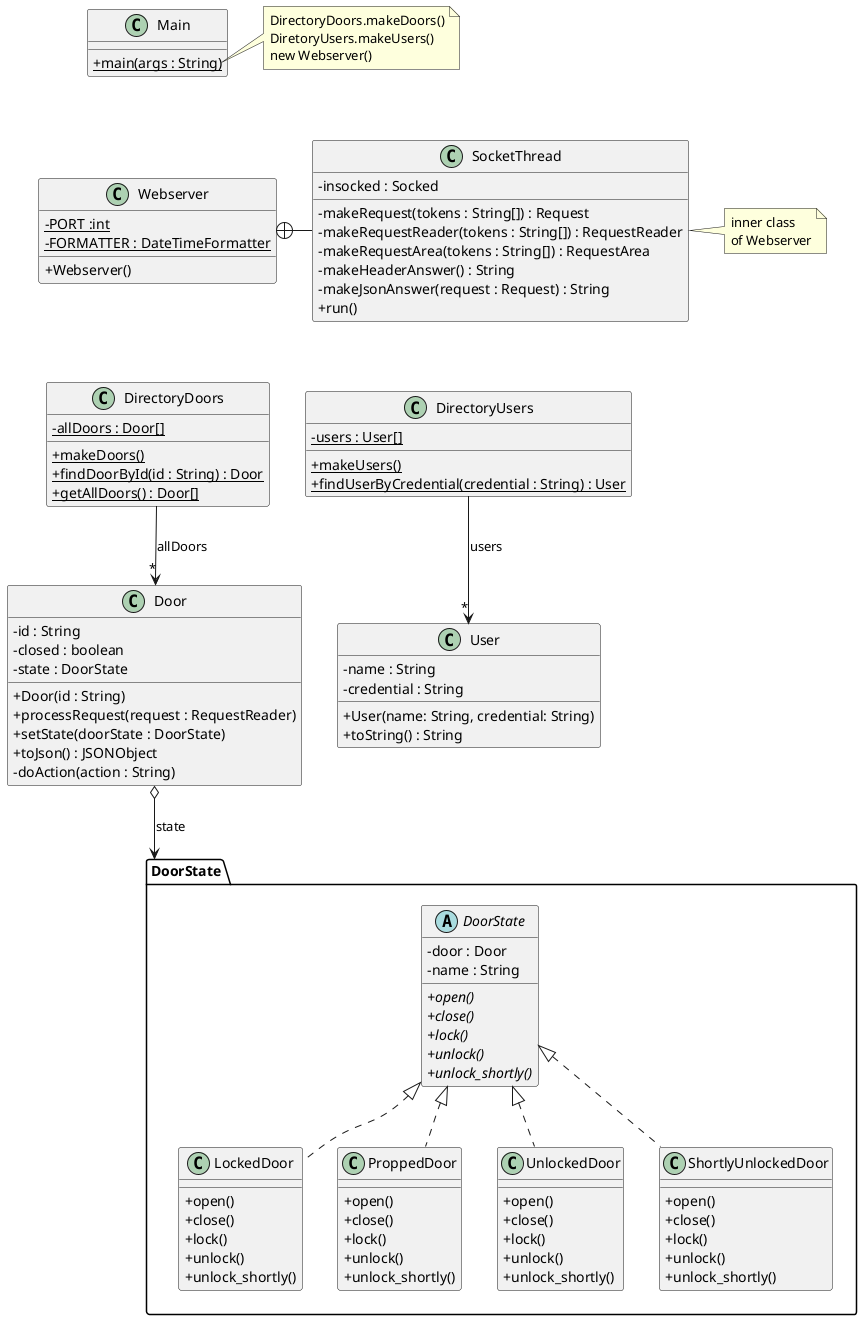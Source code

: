 @startuml
'https://plantuml.com/class-diagram
skinparam classAttributeIconSize 0

class Webserver {
- {static} PORT :int
- {static} FORMATTER : DateTimeFormatter
+ Webserver()
}

class SocketThread {
- insocked : Socked
- makeRequest(tokens : String[]) : Request
- makeRequestReader(tokens : String[]) : RequestReader
- makeRequestArea(tokens : String[]) : RequestArea
- makeHeaderAnswer() : String
- makeJsonAnswer(request : Request) : String
+ run()
}

Webserver +-right- SocketThread

note right of SocketThread
inner class
of Webserver
end note

class DirectoryDoors {
- {static} allDoors : Door[]
+ {static} makeDoors()
+ {static} findDoorById(id : String) : Door
+ {static} getAllDoors() : Door[]
}

DirectoryDoors --> "*" Door : "allDoors"

class DirectoryUsers {
- {static} users : User[]
+ {static} makeUsers()
+ {static} findUserByCredential(credential : String) : User
}

DirectoryUsers --> "*" User : "users"

class Door {
- id : String
- closed : boolean
- state : DoorState
+ Door(id : String)
+ processRequest(request : RequestReader)
+ setState(doorState : DoorState)
+ toJson() : JSONObject
'+ toString() : String
'+ isClosed() :boolean
'+ setClosed(b : boolean)
'+ getStateName() : String
- doAction(action : String)
}

Door o--> DoorState : "state"

class User {
- name : String
- credential : String
+ User(name: String, credential: String)
+ toString() : String
}


class Main {
+ {static} main(args : String)
}

package DoorState {
    abstract DoorState {
    - door : Door
    - name : String
    + {abstract} open()
    + {abstract} close()
    + {abstract} lock()
    + {abstract} unlock()
    + {abstract} unlock_shortly()
    }
    class LockedDoor implements DoorState{
    + open()
    + close()
    + lock()
    + unlock()
    + unlock_shortly()
    }
    class ProppedDoor implements DoorState{
    + open()
    + close()
    + lock()
    + unlock()
    + unlock_shortly()
    }
    class UnlockedDoor implements DoorState{
    + open()
    + close()
    + lock()
    + unlock()
    + unlock_shortly()
    }
    class ShortlyUnlockedDoor implements DoorState{
    + open()
    + close()
    + lock()
    + unlock()
    + unlock_shortly()
    }
}
note right of Main::main
DirectoryDoors.makeDoors()
DiretoryUsers.makeUsers()
new Webserver()
end note

Main -[hidden]down- Webserver
Webserver -[hidden]down- DirectoryDoors
DirectoryDoors -[hidden]right- DirectoryUsers


@enduml
